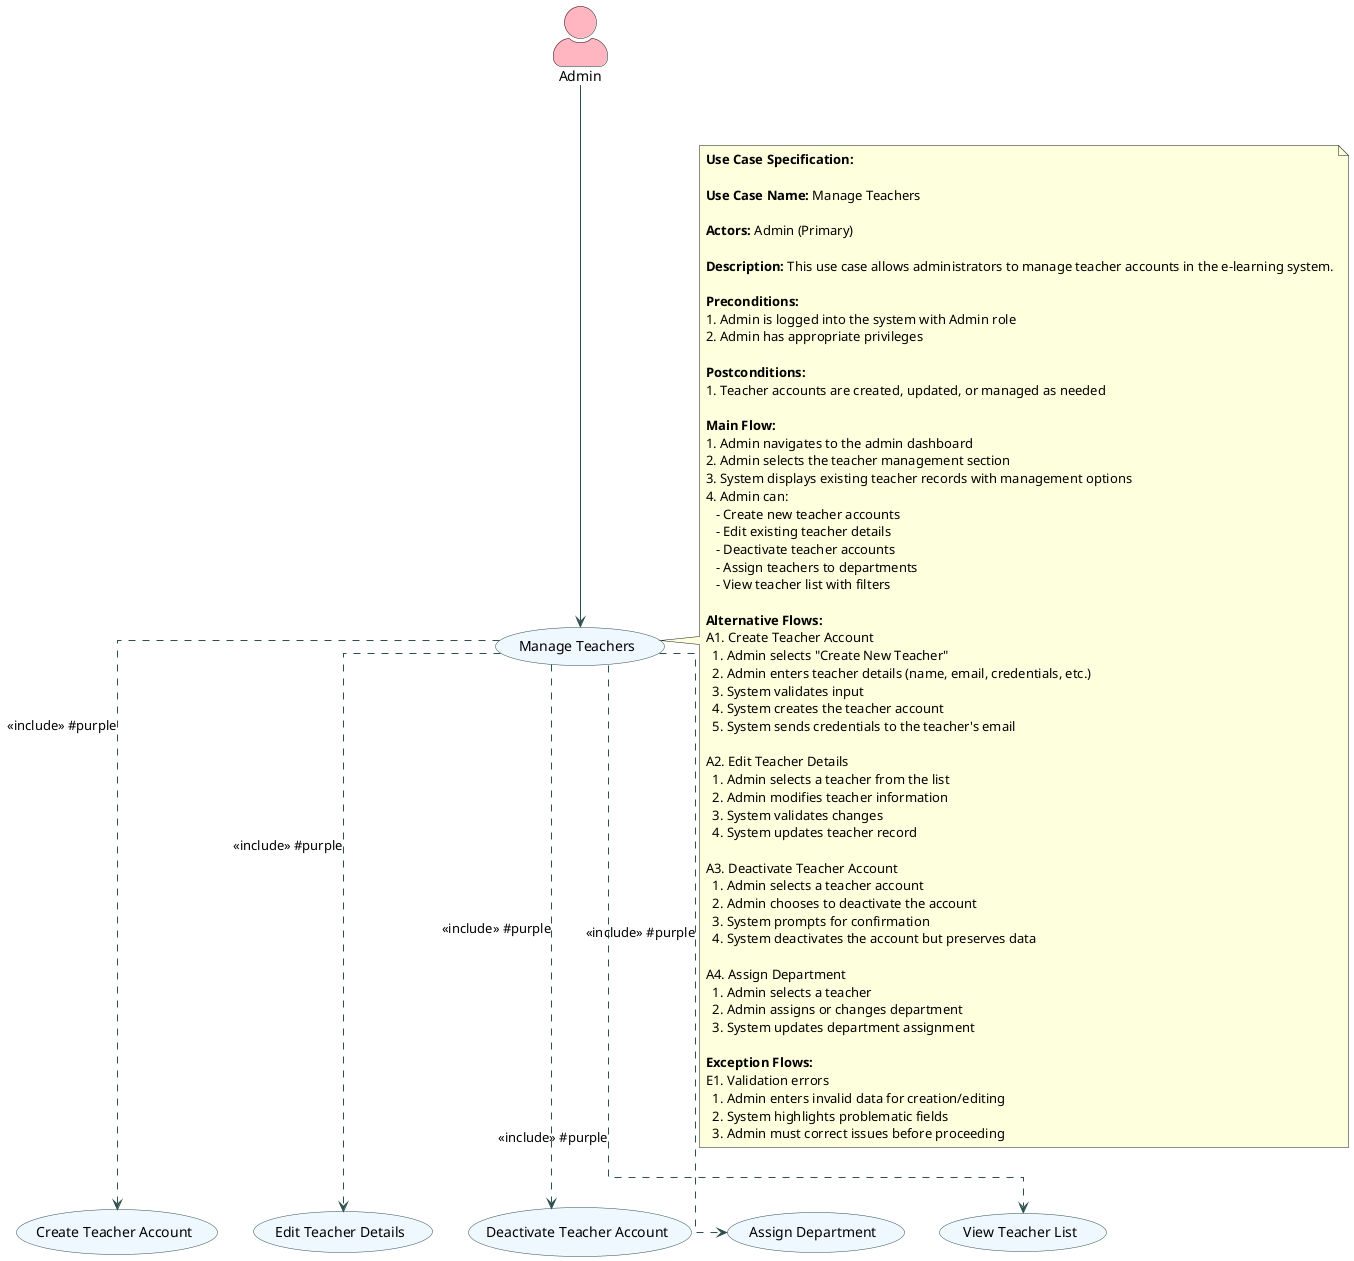 @startuml
' Admin Teacher Management Use Case Diagram
skinparam usecase {
  BackgroundColor #f0f8ff
  BorderColor #2f4f4f
  ArrowColor #2f4f4f
}

skinparam actorStyle awesome
skinparam linetype ortho

' Define actors
actor "Admin" as admin #lightpink

' Define use cases
usecase "Manage Teachers" as manageteachers
usecase "Create Teacher Account" as createTeacher
usecase "Edit Teacher Details" as editTeacher
usecase "Deactivate Teacher Account" as deactivateTeacher
usecase "Assign Department" as assignDepartment
usecase "View Teacher List" as viewTeachers

' Relationships
admin --> manageteachers
manageteachers ..> createTeacher : <<include>> #purple
manageteachers ..> editTeacher : <<include>> #purple
manageteachers ..> deactivateTeacher : <<include>> #purple
manageteachers ..> assignDepartment : <<include>> #purple
manageteachers ..> viewTeachers : <<include>> #purple

' Use case specification documentation
note right of manageteachers
  <b>Use Case Specification:</b>
  
  <b>Use Case Name:</b> Manage Teachers
  
  <b>Actors:</b> Admin (Primary)
  
  <b>Description:</b> This use case allows administrators to manage teacher accounts in the e-learning system.
  
  <b>Preconditions:</b>
  1. Admin is logged into the system with Admin role
  2. Admin has appropriate privileges
  
  <b>Postconditions:</b>
  1. Teacher accounts are created, updated, or managed as needed
  
  <b>Main Flow:</b>
  1. Admin navigates to the admin dashboard
  2. Admin selects the teacher management section
  3. System displays existing teacher records with management options
  4. Admin can:
     - Create new teacher accounts
     - Edit existing teacher details
     - Deactivate teacher accounts
     - Assign teachers to departments
     - View teacher list with filters
  
  <b>Alternative Flows:</b>
  A1. Create Teacher Account
    1. Admin selects "Create New Teacher"
    2. Admin enters teacher details (name, email, credentials, etc.)
    3. System validates input
    4. System creates the teacher account
    5. System sends credentials to the teacher's email
  
  A2. Edit Teacher Details
    1. Admin selects a teacher from the list
    2. Admin modifies teacher information
    3. System validates changes
    4. System updates teacher record
  
  A3. Deactivate Teacher Account
    1. Admin selects a teacher account
    2. Admin chooses to deactivate the account
    3. System prompts for confirmation
    4. System deactivates the account but preserves data
  
  A4. Assign Department
    1. Admin selects a teacher
    2. Admin assigns or changes department
    3. System updates department assignment
  
  <b>Exception Flows:</b>
  E1. Validation errors
    1. Admin enters invalid data for creation/editing
    2. System highlights problematic fields
    3. Admin must correct issues before proceeding
end note
@enduml 